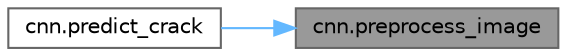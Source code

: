 digraph "cnn.preprocess_image"
{
 // LATEX_PDF_SIZE
  bgcolor="transparent";
  edge [fontname=Helvetica,fontsize=10,labelfontname=Helvetica,labelfontsize=10];
  node [fontname=Helvetica,fontsize=10,shape=box,height=0.2,width=0.4];
  rankdir="RL";
  Node1 [id="Node000001",label="cnn.preprocess_image",height=0.2,width=0.4,color="gray40", fillcolor="grey60", style="filled", fontcolor="black",tooltip=" "];
  Node1 -> Node2 [id="edge1_Node000001_Node000002",dir="back",color="steelblue1",style="solid",tooltip=" "];
  Node2 [id="Node000002",label="cnn.predict_crack",height=0.2,width=0.4,color="grey40", fillcolor="white", style="filled",URL="$namespacecnn.html#a4dd72ea362ec655bfc9ac5908019dfd9",tooltip=" "];
}
